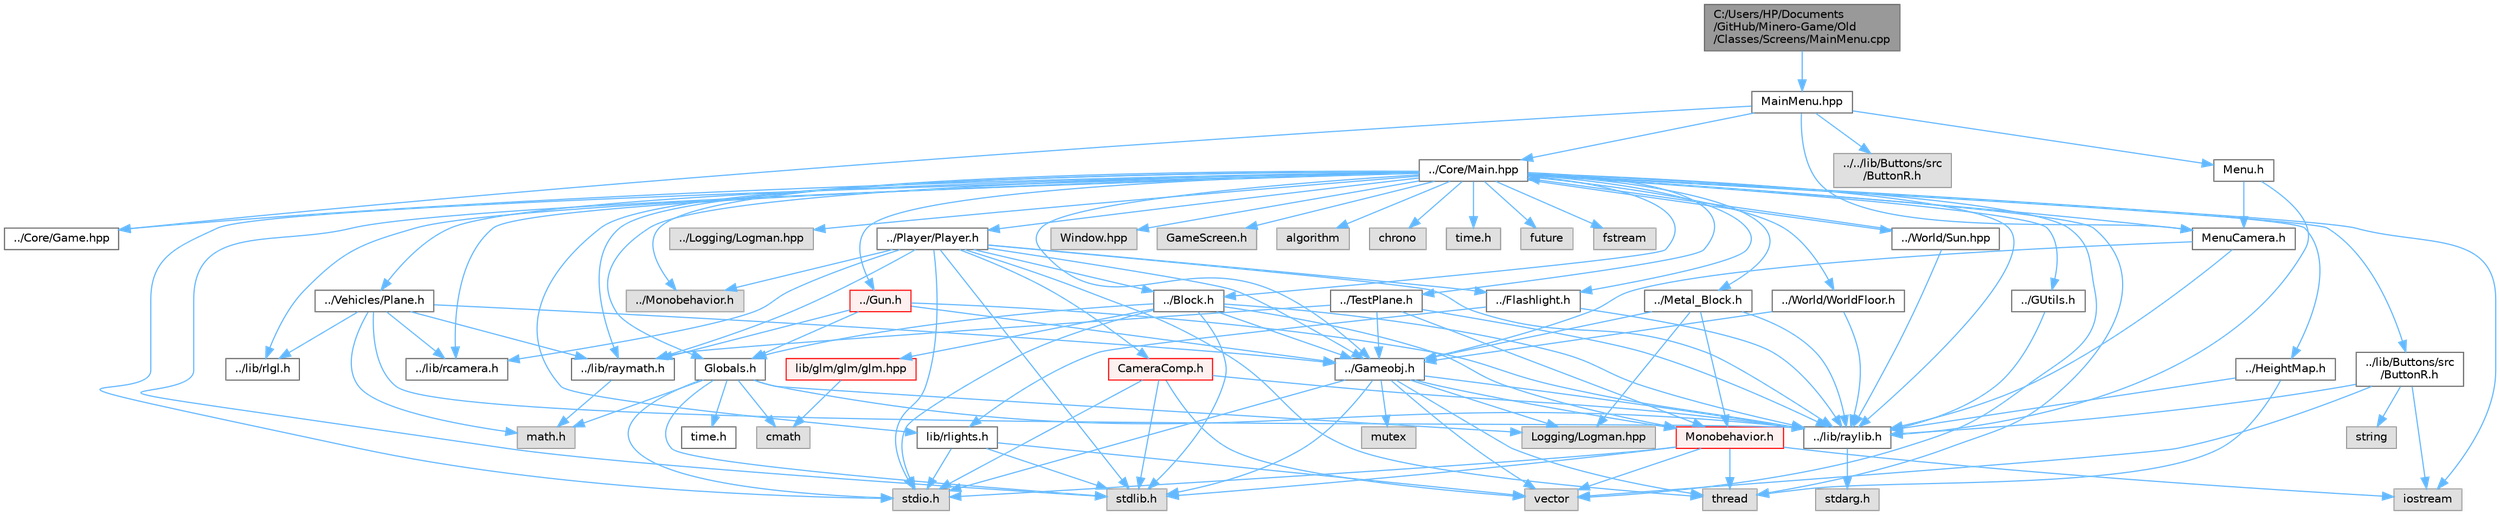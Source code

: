 digraph "C:/Users/HP/Documents/GitHub/Minero-Game/Old/Classes/Screens/MainMenu.cpp"
{
 // LATEX_PDF_SIZE
  bgcolor="transparent";
  edge [fontname=Helvetica,fontsize=10,labelfontname=Helvetica,labelfontsize=10];
  node [fontname=Helvetica,fontsize=10,shape=box,height=0.2,width=0.4];
  Node1 [id="Node000001",label="C:/Users/HP/Documents\l/GitHub/Minero-Game/Old\l/Classes/Screens/MainMenu.cpp",height=0.2,width=0.4,color="gray40", fillcolor="grey60", style="filled", fontcolor="black",tooltip=" "];
  Node1 -> Node2 [id="edge249_Node000001_Node000002",color="steelblue1",style="solid",tooltip=" "];
  Node2 [id="Node000002",label="MainMenu.hpp",height=0.2,width=0.4,color="grey40", fillcolor="white", style="filled",URL="$_main_menu_8hpp.html",tooltip=" "];
  Node2 -> Node3 [id="edge250_Node000002_Node000003",color="steelblue1",style="solid",tooltip=" "];
  Node3 [id="Node000003",label="../Core/Game.hpp",height=0.2,width=0.4,color="grey40", fillcolor="white", style="filled",URL="$_game_8hpp.html",tooltip=" "];
  Node2 -> Node4 [id="edge251_Node000002_Node000004",color="steelblue1",style="solid",tooltip=" "];
  Node4 [id="Node000004",label="MenuCamera.h",height=0.2,width=0.4,color="grey40", fillcolor="white", style="filled",URL="$_old_2_classes_2_screens_2_menu_camera_8h.html",tooltip=" "];
  Node4 -> Node5 [id="edge252_Node000004_Node000005",color="steelblue1",style="solid",tooltip=" "];
  Node5 [id="Node000005",label="../lib/raylib.h",height=0.2,width=0.4,color="grey40", fillcolor="white", style="filled",URL="$_old_2_classes_2lib_2raylib_8h.html",tooltip=" "];
  Node5 -> Node6 [id="edge253_Node000005_Node000006",color="steelblue1",style="solid",tooltip=" "];
  Node6 [id="Node000006",label="stdarg.h",height=0.2,width=0.4,color="grey60", fillcolor="#E0E0E0", style="filled",tooltip=" "];
  Node4 -> Node7 [id="edge254_Node000004_Node000007",color="steelblue1",style="solid",tooltip=" "];
  Node7 [id="Node000007",label="../Gameobj.h",height=0.2,width=0.4,color="grey40", fillcolor="white", style="filled",URL="$_old_2_classes_2_gameobj_8h.html",tooltip=" "];
  Node7 -> Node5 [id="edge255_Node000007_Node000005",color="steelblue1",style="solid",tooltip=" "];
  Node7 -> Node8 [id="edge256_Node000007_Node000008",color="steelblue1",style="solid",tooltip=" "];
  Node8 [id="Node000008",label="Monobehavior.h",height=0.2,width=0.4,color="red", fillcolor="#FFF0F0", style="filled",URL="$_monobehavior_8h.html",tooltip=" "];
  Node8 -> Node11 [id="edge257_Node000008_Node000011",color="steelblue1",style="solid",tooltip=" "];
  Node11 [id="Node000011",label="stdio.h",height=0.2,width=0.4,color="grey60", fillcolor="#E0E0E0", style="filled",tooltip=" "];
  Node8 -> Node12 [id="edge258_Node000008_Node000012",color="steelblue1",style="solid",tooltip=" "];
  Node12 [id="Node000012",label="stdlib.h",height=0.2,width=0.4,color="grey60", fillcolor="#E0E0E0", style="filled",tooltip=" "];
  Node8 -> Node13 [id="edge259_Node000008_Node000013",color="steelblue1",style="solid",tooltip=" "];
  Node13 [id="Node000013",label="iostream",height=0.2,width=0.4,color="grey60", fillcolor="#E0E0E0", style="filled",tooltip=" "];
  Node8 -> Node14 [id="edge260_Node000008_Node000014",color="steelblue1",style="solid",tooltip=" "];
  Node14 [id="Node000014",label="thread",height=0.2,width=0.4,color="grey60", fillcolor="#E0E0E0", style="filled",tooltip=" "];
  Node8 -> Node15 [id="edge261_Node000008_Node000015",color="steelblue1",style="solid",tooltip=" "];
  Node15 [id="Node000015",label="vector",height=0.2,width=0.4,color="grey60", fillcolor="#E0E0E0", style="filled",tooltip=" "];
  Node7 -> Node17 [id="edge262_Node000007_Node000017",color="steelblue1",style="solid",tooltip=" "];
  Node17 [id="Node000017",label="Logging/Logman.hpp",height=0.2,width=0.4,color="grey60", fillcolor="#E0E0E0", style="filled",tooltip=" "];
  Node7 -> Node11 [id="edge263_Node000007_Node000011",color="steelblue1",style="solid",tooltip=" "];
  Node7 -> Node12 [id="edge264_Node000007_Node000012",color="steelblue1",style="solid",tooltip=" "];
  Node7 -> Node15 [id="edge265_Node000007_Node000015",color="steelblue1",style="solid",tooltip=" "];
  Node7 -> Node14 [id="edge266_Node000007_Node000014",color="steelblue1",style="solid",tooltip=" "];
  Node7 -> Node18 [id="edge267_Node000007_Node000018",color="steelblue1",style="solid",tooltip=" "];
  Node18 [id="Node000018",label="mutex",height=0.2,width=0.4,color="grey60", fillcolor="#E0E0E0", style="filled",tooltip=" "];
  Node2 -> Node19 [id="edge268_Node000002_Node000019",color="steelblue1",style="solid",tooltip=" "];
  Node19 [id="Node000019",label="Menu.h",height=0.2,width=0.4,color="grey40", fillcolor="white", style="filled",URL="$_old_2_classes_2_screens_2_menu_8h.html",tooltip=" "];
  Node19 -> Node5 [id="edge269_Node000019_Node000005",color="steelblue1",style="solid",tooltip=" "];
  Node19 -> Node4 [id="edge270_Node000019_Node000004",color="steelblue1",style="solid",tooltip=" "];
  Node2 -> Node20 [id="edge271_Node000002_Node000020",color="steelblue1",style="solid",tooltip=" "];
  Node20 [id="Node000020",label="../../lib/Buttons/src\l/ButtonR.h",height=0.2,width=0.4,color="grey60", fillcolor="#E0E0E0", style="filled",tooltip=" "];
  Node2 -> Node21 [id="edge272_Node000002_Node000021",color="steelblue1",style="solid",tooltip=" "];
  Node21 [id="Node000021",label="../Core/Main.hpp",height=0.2,width=0.4,color="grey40", fillcolor="white", style="filled",URL="$_main_8hpp.html",tooltip=" "];
  Node21 -> Node3 [id="edge273_Node000021_Node000003",color="steelblue1",style="solid",tooltip=" "];
  Node21 -> Node22 [id="edge274_Node000021_Node000022",color="steelblue1",style="solid",tooltip=" "];
  Node22 [id="Node000022",label="../lib/Buttons/src\l/ButtonR.h",height=0.2,width=0.4,color="grey40", fillcolor="white", style="filled",URL="$_old_2_classes_2lib_2_buttons_2src_2_button_r_8h.html",tooltip=" "];
  Node22 -> Node5 [id="edge275_Node000022_Node000005",color="steelblue1",style="solid",tooltip=" "];
  Node22 -> Node13 [id="edge276_Node000022_Node000013",color="steelblue1",style="solid",tooltip=" "];
  Node22 -> Node23 [id="edge277_Node000022_Node000023",color="steelblue1",style="solid",tooltip=" "];
  Node23 [id="Node000023",label="string",height=0.2,width=0.4,color="grey60", fillcolor="#E0E0E0", style="filled",tooltip=" "];
  Node22 -> Node15 [id="edge278_Node000022_Node000015",color="steelblue1",style="solid",tooltip=" "];
  Node21 -> Node5 [id="edge279_Node000021_Node000005",color="steelblue1",style="solid",tooltip=" "];
  Node21 -> Node24 [id="edge280_Node000021_Node000024",color="steelblue1",style="solid",tooltip=" "];
  Node24 [id="Node000024",label="../lib/raymath.h",height=0.2,width=0.4,color="grey40", fillcolor="white", style="filled",URL="$_old_2_classes_2lib_2raymath_8h.html",tooltip=" "];
  Node24 -> Node25 [id="edge281_Node000024_Node000025",color="steelblue1",style="solid",tooltip=" "];
  Node25 [id="Node000025",label="math.h",height=0.2,width=0.4,color="grey60", fillcolor="#E0E0E0", style="filled",tooltip=" "];
  Node21 -> Node26 [id="edge282_Node000021_Node000026",color="steelblue1",style="solid",tooltip=" "];
  Node26 [id="Node000026",label="../lib/rcamera.h",height=0.2,width=0.4,color="grey40", fillcolor="white", style="filled",URL="$_old_2_classes_2lib_2rcamera_8h.html",tooltip=" "];
  Node21 -> Node27 [id="edge283_Node000021_Node000027",color="steelblue1",style="solid",tooltip=" "];
  Node27 [id="Node000027",label="../lib/rlgl.h",height=0.2,width=0.4,color="grey40", fillcolor="white", style="filled",URL="$_old_2_classes_2lib_2rlgl_8h.html",tooltip=" "];
  Node21 -> Node28 [id="edge284_Node000021_Node000028",color="steelblue1",style="solid",tooltip=" "];
  Node28 [id="Node000028",label="../Monobehavior.h",height=0.2,width=0.4,color="grey60", fillcolor="#E0E0E0", style="filled",tooltip=" "];
  Node21 -> Node29 [id="edge285_Node000021_Node000029",color="steelblue1",style="solid",tooltip=" "];
  Node29 [id="Node000029",label="../Block.h",height=0.2,width=0.4,color="grey40", fillcolor="white", style="filled",URL="$_old_2_classes_2_block_8h.html",tooltip=" "];
  Node29 -> Node5 [id="edge286_Node000029_Node000005",color="steelblue1",style="solid",tooltip=" "];
  Node29 -> Node30 [id="edge287_Node000029_Node000030",color="steelblue1",style="solid",tooltip=" "];
  Node30 [id="Node000030",label="lib/glm/glm/glm.hpp",height=0.2,width=0.4,color="red", fillcolor="#FFF0F0", style="filled",URL="$_old_2_classes_2lib_2glm_2glm_2glm_8hpp.html",tooltip=" "];
  Node30 -> Node32 [id="edge288_Node000030_Node000032",color="steelblue1",style="solid",tooltip=" "];
  Node32 [id="Node000032",label="cmath",height=0.2,width=0.4,color="grey60", fillcolor="#E0E0E0", style="filled",tooltip=" "];
  Node29 -> Node7 [id="edge289_Node000029_Node000007",color="steelblue1",style="solid",tooltip=" "];
  Node29 -> Node173 [id="edge290_Node000029_Node000173",color="steelblue1",style="solid",tooltip=" "];
  Node173 [id="Node000173",label="Globals.h",height=0.2,width=0.4,color="grey40", fillcolor="white", style="filled",URL="$_old_2_classes_2_globals_8h.html",tooltip=" "];
  Node173 -> Node5 [id="edge291_Node000173_Node000005",color="steelblue1",style="solid",tooltip=" "];
  Node173 -> Node12 [id="edge292_Node000173_Node000012",color="steelblue1",style="solid",tooltip=" "];
  Node173 -> Node11 [id="edge293_Node000173_Node000011",color="steelblue1",style="solid",tooltip=" "];
  Node173 -> Node174 [id="edge294_Node000173_Node000174",color="steelblue1",style="solid",tooltip=" "];
  Node174 [id="Node000174",label="time.h",height=0.2,width=0.4,color="grey40", fillcolor="white", style="filled",URL="$_old_2_classes_2_time_8h.html",tooltip=" "];
  Node173 -> Node32 [id="edge295_Node000173_Node000032",color="steelblue1",style="solid",tooltip=" "];
  Node173 -> Node25 [id="edge296_Node000173_Node000025",color="steelblue1",style="solid",tooltip=" "];
  Node173 -> Node17 [id="edge297_Node000173_Node000017",color="steelblue1",style="solid",tooltip=" "];
  Node29 -> Node8 [id="edge298_Node000029_Node000008",color="steelblue1",style="solid",tooltip=" "];
  Node29 -> Node11 [id="edge299_Node000029_Node000011",color="steelblue1",style="solid",tooltip=" "];
  Node29 -> Node12 [id="edge300_Node000029_Node000012",color="steelblue1",style="solid",tooltip=" "];
  Node21 -> Node175 [id="edge301_Node000021_Node000175",color="steelblue1",style="solid",tooltip=" "];
  Node175 [id="Node000175",label="../GUtils.h",height=0.2,width=0.4,color="grey40", fillcolor="white", style="filled",URL="$_old_2_classes_2_g_utils_8h.html",tooltip=" "];
  Node175 -> Node5 [id="edge302_Node000175_Node000005",color="steelblue1",style="solid",tooltip=" "];
  Node21 -> Node7 [id="edge303_Node000021_Node000007",color="steelblue1",style="solid",tooltip=" "];
  Node21 -> Node173 [id="edge304_Node000021_Node000173",color="steelblue1",style="solid",tooltip=" "];
  Node21 -> Node4 [id="edge305_Node000021_Node000004",color="steelblue1",style="solid",tooltip=" "];
  Node21 -> Node176 [id="edge306_Node000021_Node000176",color="steelblue1",style="solid",tooltip=" "];
  Node176 [id="Node000176",label="../Player/Player.h",height=0.2,width=0.4,color="grey40", fillcolor="white", style="filled",URL="$_old_2_classes_2_player_2_player_8h.html",tooltip=" "];
  Node176 -> Node5 [id="edge307_Node000176_Node000005",color="steelblue1",style="solid",tooltip=" "];
  Node176 -> Node24 [id="edge308_Node000176_Node000024",color="steelblue1",style="solid",tooltip=" "];
  Node176 -> Node26 [id="edge309_Node000176_Node000026",color="steelblue1",style="solid",tooltip=" "];
  Node176 -> Node28 [id="edge310_Node000176_Node000028",color="steelblue1",style="solid",tooltip=" "];
  Node176 -> Node7 [id="edge311_Node000176_Node000007",color="steelblue1",style="solid",tooltip=" "];
  Node176 -> Node177 [id="edge312_Node000176_Node000177",color="steelblue1",style="solid",tooltip=" "];
  Node177 [id="Node000177",label="../Flashlight.h",height=0.2,width=0.4,color="grey40", fillcolor="white", style="filled",URL="$_old_2_classes_2_flashlight_8h.html",tooltip=" "];
  Node177 -> Node5 [id="edge313_Node000177_Node000005",color="steelblue1",style="solid",tooltip=" "];
  Node177 -> Node178 [id="edge314_Node000177_Node000178",color="steelblue1",style="solid",tooltip=" "];
  Node178 [id="Node000178",label="lib/rlights.h",height=0.2,width=0.4,color="grey40", fillcolor="white", style="filled",URL="$_old_2_classes_2lib_2rlights_8h.html",tooltip=" "];
  Node178 -> Node15 [id="edge315_Node000178_Node000015",color="steelblue1",style="solid",tooltip=" "];
  Node178 -> Node12 [id="edge316_Node000178_Node000012",color="steelblue1",style="solid",tooltip=" "];
  Node178 -> Node11 [id="edge317_Node000178_Node000011",color="steelblue1",style="solid",tooltip=" "];
  Node176 -> Node29 [id="edge318_Node000176_Node000029",color="steelblue1",style="solid",tooltip=" "];
  Node176 -> Node179 [id="edge319_Node000176_Node000179",color="steelblue1",style="solid",tooltip=" "];
  Node179 [id="Node000179",label="CameraComp.h",height=0.2,width=0.4,color="red", fillcolor="#FFF0F0", style="filled",URL="$_old_2_classes_2_player_2_camera_comp_8h.html",tooltip=" "];
  Node179 -> Node5 [id="edge320_Node000179_Node000005",color="steelblue1",style="solid",tooltip=" "];
  Node179 -> Node15 [id="edge321_Node000179_Node000015",color="steelblue1",style="solid",tooltip=" "];
  Node179 -> Node11 [id="edge322_Node000179_Node000011",color="steelblue1",style="solid",tooltip=" "];
  Node179 -> Node12 [id="edge323_Node000179_Node000012",color="steelblue1",style="solid",tooltip=" "];
  Node176 -> Node14 [id="edge324_Node000176_Node000014",color="steelblue1",style="solid",tooltip=" "];
  Node176 -> Node11 [id="edge325_Node000176_Node000011",color="steelblue1",style="solid",tooltip=" "];
  Node176 -> Node12 [id="edge326_Node000176_Node000012",color="steelblue1",style="solid",tooltip=" "];
  Node21 -> Node181 [id="edge327_Node000021_Node000181",color="steelblue1",style="solid",tooltip=" "];
  Node181 [id="Node000181",label="../TestPlane.h",height=0.2,width=0.4,color="grey40", fillcolor="white", style="filled",URL="$_old_2_classes_2_test_plane_8h.html",tooltip=" "];
  Node181 -> Node5 [id="edge328_Node000181_Node000005",color="steelblue1",style="solid",tooltip=" "];
  Node181 -> Node24 [id="edge329_Node000181_Node000024",color="steelblue1",style="solid",tooltip=" "];
  Node181 -> Node7 [id="edge330_Node000181_Node000007",color="steelblue1",style="solid",tooltip=" "];
  Node181 -> Node8 [id="edge331_Node000181_Node000008",color="steelblue1",style="solid",tooltip=" "];
  Node21 -> Node182 [id="edge332_Node000021_Node000182",color="steelblue1",style="solid",tooltip=" "];
  Node182 [id="Node000182",label="../Logging/Logman.hpp",height=0.2,width=0.4,color="grey60", fillcolor="#E0E0E0", style="filled",tooltip=" "];
  Node21 -> Node183 [id="edge333_Node000021_Node000183",color="steelblue1",style="solid",tooltip=" "];
  Node183 [id="Node000183",label="../Vehicles/Plane.h",height=0.2,width=0.4,color="grey40", fillcolor="white", style="filled",URL="$_old_2_classes_2_vehicles_2_plane_8h.html",tooltip=" "];
  Node183 -> Node5 [id="edge334_Node000183_Node000005",color="steelblue1",style="solid",tooltip=" "];
  Node183 -> Node7 [id="edge335_Node000183_Node000007",color="steelblue1",style="solid",tooltip=" "];
  Node183 -> Node27 [id="edge336_Node000183_Node000027",color="steelblue1",style="solid",tooltip=" "];
  Node183 -> Node25 [id="edge337_Node000183_Node000025",color="steelblue1",style="solid",tooltip=" "];
  Node183 -> Node24 [id="edge338_Node000183_Node000024",color="steelblue1",style="solid",tooltip=" "];
  Node183 -> Node26 [id="edge339_Node000183_Node000026",color="steelblue1",style="solid",tooltip=" "];
  Node21 -> Node184 [id="edge340_Node000021_Node000184",color="steelblue1",style="solid",tooltip=" "];
  Node184 [id="Node000184",label="../World/WorldFloor.h",height=0.2,width=0.4,color="grey40", fillcolor="white", style="filled",URL="$_old_2_classes_2_world_2_world_floor_8h.html",tooltip=" "];
  Node184 -> Node5 [id="edge341_Node000184_Node000005",color="steelblue1",style="solid",tooltip=" "];
  Node184 -> Node7 [id="edge342_Node000184_Node000007",color="steelblue1",style="solid",tooltip=" "];
  Node21 -> Node185 [id="edge343_Node000021_Node000185",color="steelblue1",style="solid",tooltip=" "];
  Node185 [id="Node000185",label="../HeightMap.h",height=0.2,width=0.4,color="grey40", fillcolor="white", style="filled",URL="$_old_2_classes_2_height_map_8h.html",tooltip=" "];
  Node185 -> Node5 [id="edge344_Node000185_Node000005",color="steelblue1",style="solid",tooltip=" "];
  Node185 -> Node14 [id="edge345_Node000185_Node000014",color="steelblue1",style="solid",tooltip=" "];
  Node21 -> Node177 [id="edge346_Node000021_Node000177",color="steelblue1",style="solid",tooltip=" "];
  Node21 -> Node186 [id="edge347_Node000021_Node000186",color="steelblue1",style="solid",tooltip=" "];
  Node186 [id="Node000186",label="../Gun.h",height=0.2,width=0.4,color="red", fillcolor="#FFF0F0", style="filled",URL="$_old_2_classes_2_gun_8h.html",tooltip=" "];
  Node186 -> Node5 [id="edge348_Node000186_Node000005",color="steelblue1",style="solid",tooltip=" "];
  Node186 -> Node24 [id="edge349_Node000186_Node000024",color="steelblue1",style="solid",tooltip=" "];
  Node186 -> Node7 [id="edge350_Node000186_Node000007",color="steelblue1",style="solid",tooltip=" "];
  Node186 -> Node173 [id="edge351_Node000186_Node000173",color="steelblue1",style="solid",tooltip=" "];
  Node21 -> Node188 [id="edge352_Node000021_Node000188",color="steelblue1",style="solid",tooltip=" "];
  Node188 [id="Node000188",label="../Metal_Block.h",height=0.2,width=0.4,color="grey40", fillcolor="white", style="filled",URL="$_old_2_classes_2_metal___block_8h.html",tooltip=" "];
  Node188 -> Node5 [id="edge353_Node000188_Node000005",color="steelblue1",style="solid",tooltip=" "];
  Node188 -> Node7 [id="edge354_Node000188_Node000007",color="steelblue1",style="solid",tooltip=" "];
  Node188 -> Node17 [id="edge355_Node000188_Node000017",color="steelblue1",style="solid",tooltip=" "];
  Node188 -> Node8 [id="edge356_Node000188_Node000008",color="steelblue1",style="solid",tooltip=" "];
  Node21 -> Node189 [id="edge357_Node000021_Node000189",color="steelblue1",style="solid",tooltip=" "];
  Node189 [id="Node000189",label="../World/Sun.hpp",height=0.2,width=0.4,color="grey40", fillcolor="white", style="filled",URL="$_sun_8hpp.html",tooltip=" "];
  Node189 -> Node5 [id="edge358_Node000189_Node000005",color="steelblue1",style="solid",tooltip=" "];
  Node189 -> Node21 [id="edge359_Node000189_Node000021",color="steelblue1",style="solid",tooltip=" "];
  Node21 -> Node190 [id="edge360_Node000021_Node000190",color="steelblue1",style="solid",tooltip=" "];
  Node190 [id="Node000190",label="Window.hpp",height=0.2,width=0.4,color="grey60", fillcolor="#E0E0E0", style="filled",tooltip=" "];
  Node21 -> Node191 [id="edge361_Node000021_Node000191",color="steelblue1",style="solid",tooltip=" "];
  Node191 [id="Node000191",label="GameScreen.h",height=0.2,width=0.4,color="grey60", fillcolor="#E0E0E0", style="filled",tooltip=" "];
  Node21 -> Node192 [id="edge362_Node000021_Node000192",color="steelblue1",style="solid",tooltip=" "];
  Node192 [id="Node000192",label="algorithm",height=0.2,width=0.4,color="grey60", fillcolor="#E0E0E0", style="filled",tooltip=" "];
  Node21 -> Node193 [id="edge363_Node000021_Node000193",color="steelblue1",style="solid",tooltip=" "];
  Node193 [id="Node000193",label="chrono",height=0.2,width=0.4,color="grey60", fillcolor="#E0E0E0", style="filled",tooltip=" "];
  Node21 -> Node11 [id="edge364_Node000021_Node000011",color="steelblue1",style="solid",tooltip=" "];
  Node21 -> Node12 [id="edge365_Node000021_Node000012",color="steelblue1",style="solid",tooltip=" "];
  Node21 -> Node194 [id="edge366_Node000021_Node000194",color="steelblue1",style="solid",tooltip=" "];
  Node194 [id="Node000194",label="time.h",height=0.2,width=0.4,color="grey60", fillcolor="#E0E0E0", style="filled",tooltip=" "];
  Node21 -> Node15 [id="edge367_Node000021_Node000015",color="steelblue1",style="solid",tooltip=" "];
  Node21 -> Node14 [id="edge368_Node000021_Node000014",color="steelblue1",style="solid",tooltip=" "];
  Node21 -> Node195 [id="edge369_Node000021_Node000195",color="steelblue1",style="solid",tooltip=" "];
  Node195 [id="Node000195",label="future",height=0.2,width=0.4,color="grey60", fillcolor="#E0E0E0", style="filled",tooltip=" "];
  Node21 -> Node196 [id="edge370_Node000021_Node000196",color="steelblue1",style="solid",tooltip=" "];
  Node196 [id="Node000196",label="fstream",height=0.2,width=0.4,color="grey60", fillcolor="#E0E0E0", style="filled",tooltip=" "];
  Node21 -> Node13 [id="edge371_Node000021_Node000013",color="steelblue1",style="solid",tooltip=" "];
  Node21 -> Node178 [id="edge372_Node000021_Node000178",color="steelblue1",style="solid",tooltip=" "];
}
